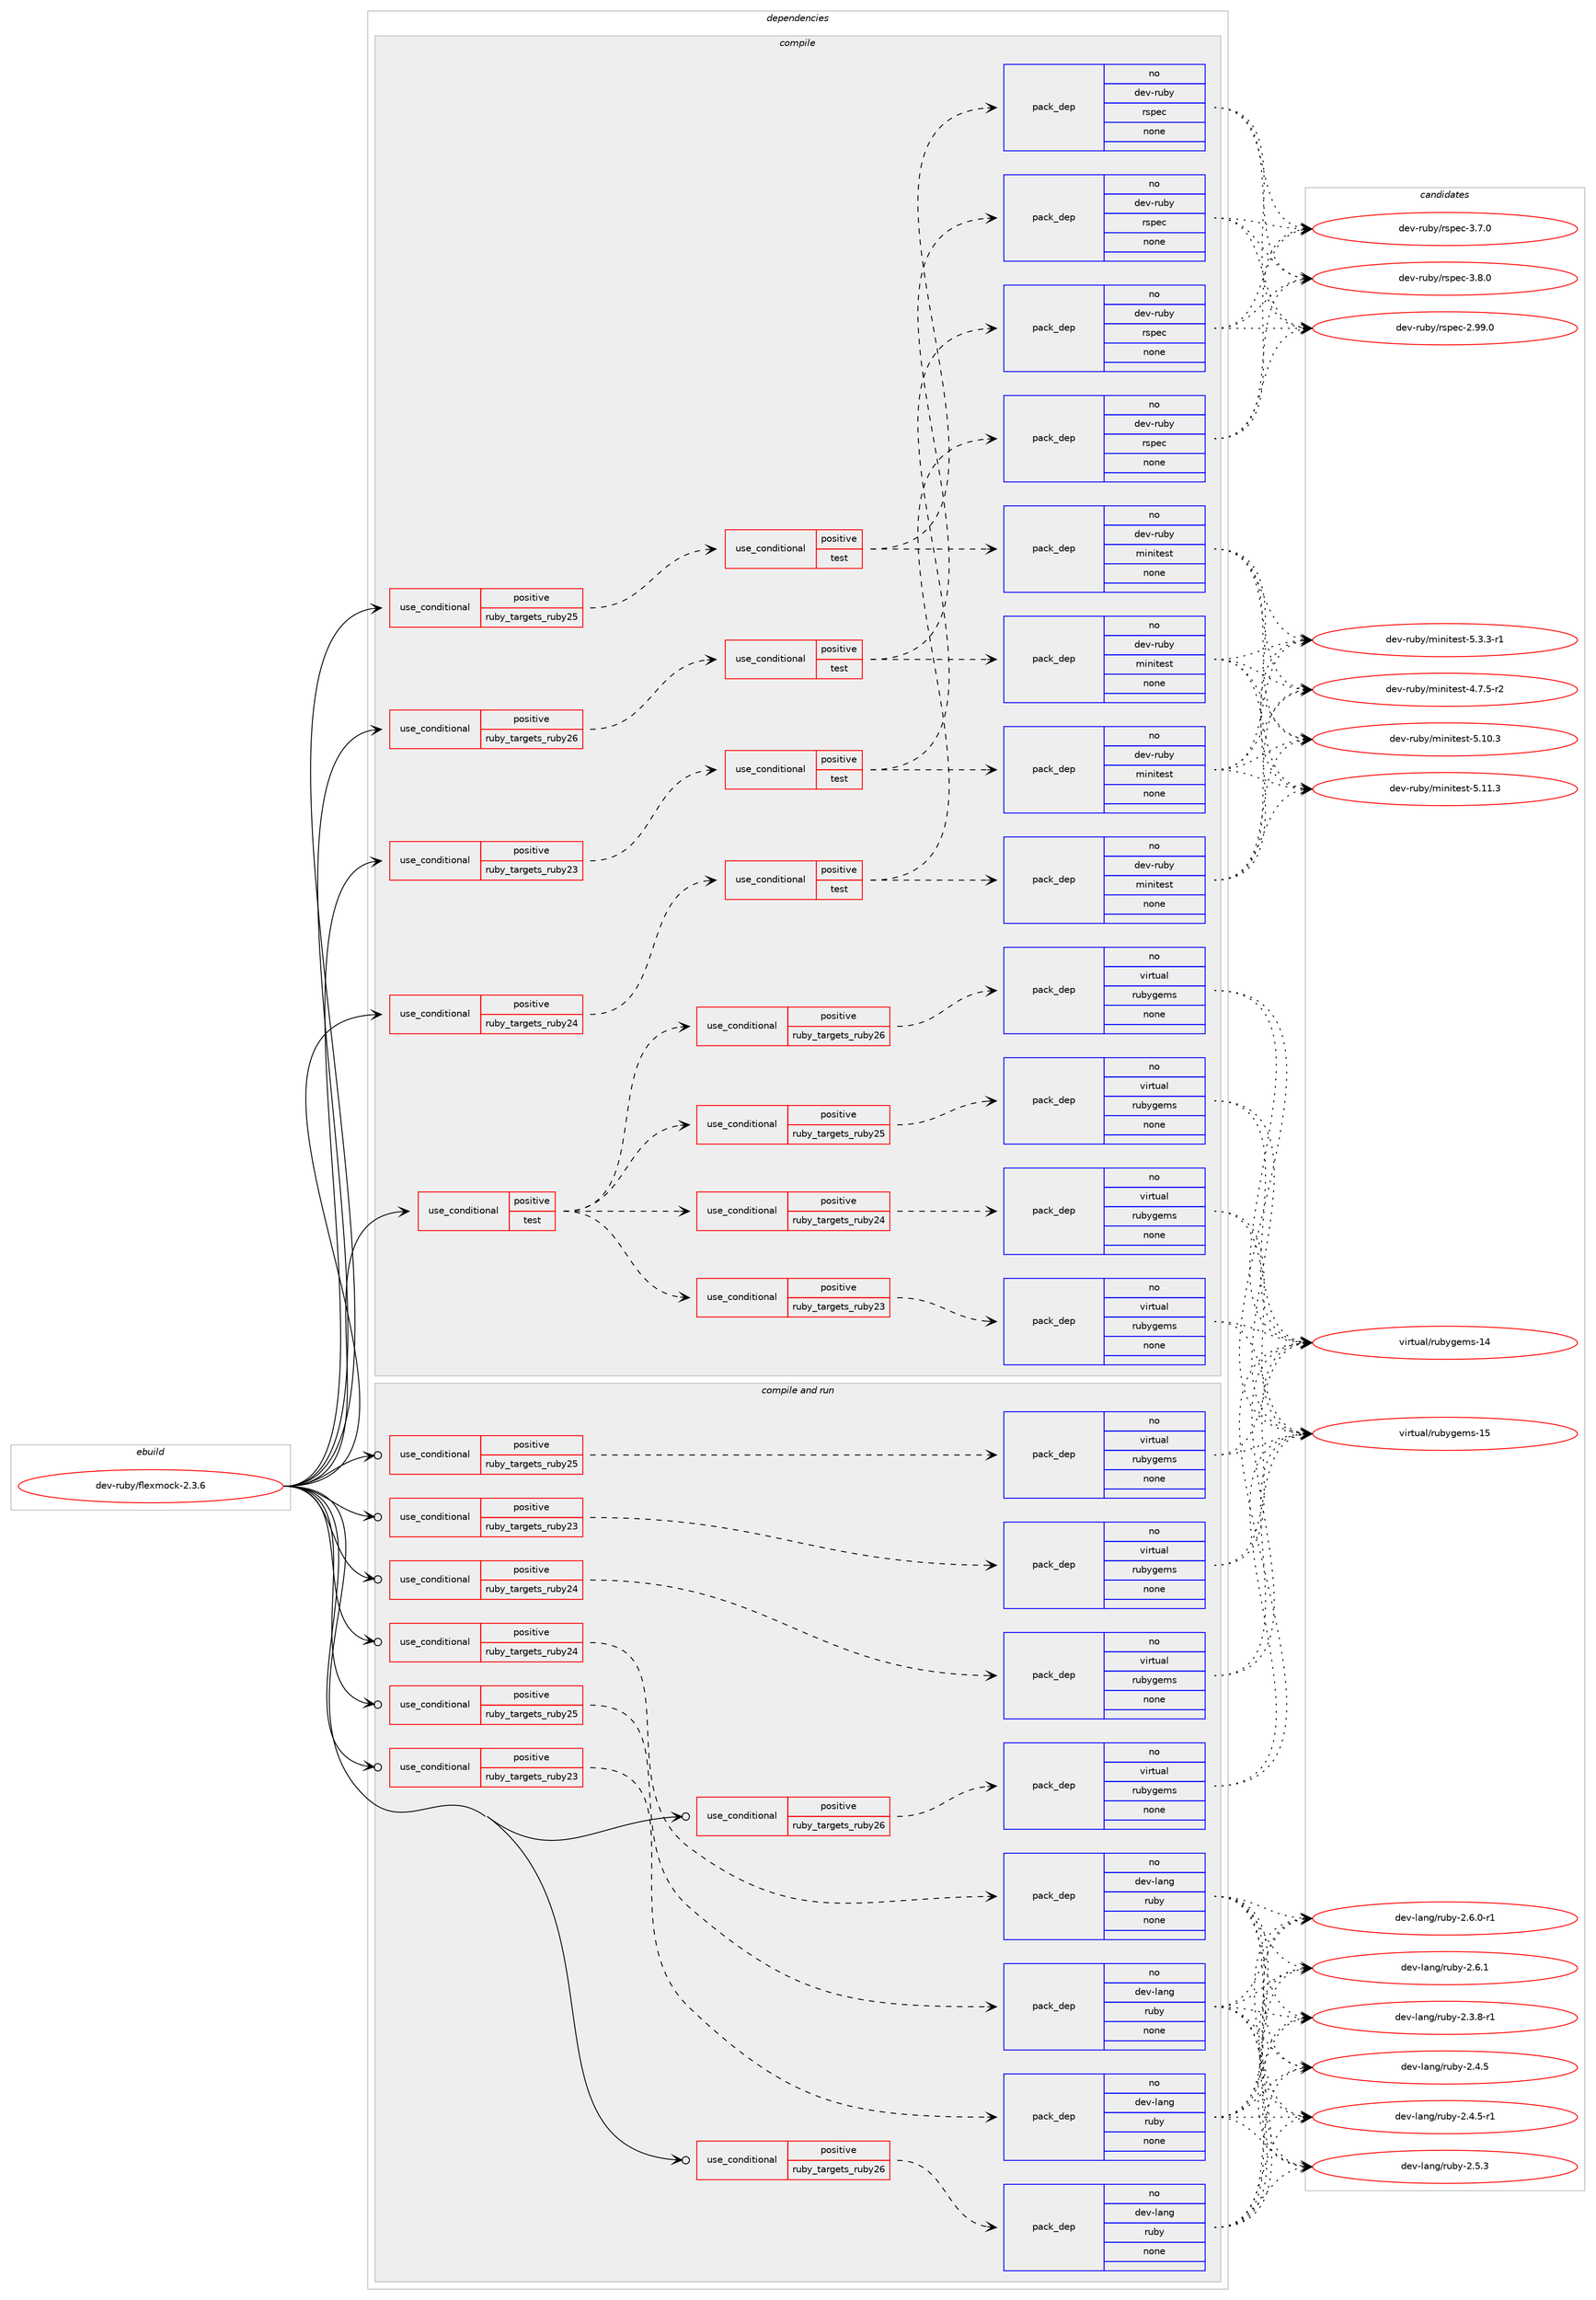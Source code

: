 digraph prolog {

# *************
# Graph options
# *************

newrank=true;
concentrate=true;
compound=true;
graph [rankdir=LR,fontname=Helvetica,fontsize=10,ranksep=1.5];#, ranksep=2.5, nodesep=0.2];
edge  [arrowhead=vee];
node  [fontname=Helvetica,fontsize=10];

# **********
# The ebuild
# **********

subgraph cluster_leftcol {
color=gray;
rank=same;
label=<<i>ebuild</i>>;
id [label="dev-ruby/flexmock-2.3.6", color=red, width=4, href="../dev-ruby/flexmock-2.3.6.svg"];
}

# ****************
# The dependencies
# ****************

subgraph cluster_midcol {
color=gray;
label=<<i>dependencies</i>>;
subgraph cluster_compile {
fillcolor="#eeeeee";
style=filled;
label=<<i>compile</i>>;
subgraph cond400432 {
dependency1494519 [label=<<TABLE BORDER="0" CELLBORDER="1" CELLSPACING="0" CELLPADDING="4"><TR><TD ROWSPAN="3" CELLPADDING="10">use_conditional</TD></TR><TR><TD>positive</TD></TR><TR><TD>ruby_targets_ruby23</TD></TR></TABLE>>, shape=none, color=red];
subgraph cond400433 {
dependency1494520 [label=<<TABLE BORDER="0" CELLBORDER="1" CELLSPACING="0" CELLPADDING="4"><TR><TD ROWSPAN="3" CELLPADDING="10">use_conditional</TD></TR><TR><TD>positive</TD></TR><TR><TD>test</TD></TR></TABLE>>, shape=none, color=red];
subgraph pack1070642 {
dependency1494521 [label=<<TABLE BORDER="0" CELLBORDER="1" CELLSPACING="0" CELLPADDING="4" WIDTH="220"><TR><TD ROWSPAN="6" CELLPADDING="30">pack_dep</TD></TR><TR><TD WIDTH="110">no</TD></TR><TR><TD>dev-ruby</TD></TR><TR><TD>minitest</TD></TR><TR><TD>none</TD></TR><TR><TD></TD></TR></TABLE>>, shape=none, color=blue];
}
dependency1494520:e -> dependency1494521:w [weight=20,style="dashed",arrowhead="vee"];
subgraph pack1070643 {
dependency1494522 [label=<<TABLE BORDER="0" CELLBORDER="1" CELLSPACING="0" CELLPADDING="4" WIDTH="220"><TR><TD ROWSPAN="6" CELLPADDING="30">pack_dep</TD></TR><TR><TD WIDTH="110">no</TD></TR><TR><TD>dev-ruby</TD></TR><TR><TD>rspec</TD></TR><TR><TD>none</TD></TR><TR><TD></TD></TR></TABLE>>, shape=none, color=blue];
}
dependency1494520:e -> dependency1494522:w [weight=20,style="dashed",arrowhead="vee"];
}
dependency1494519:e -> dependency1494520:w [weight=20,style="dashed",arrowhead="vee"];
}
id:e -> dependency1494519:w [weight=20,style="solid",arrowhead="vee"];
subgraph cond400434 {
dependency1494523 [label=<<TABLE BORDER="0" CELLBORDER="1" CELLSPACING="0" CELLPADDING="4"><TR><TD ROWSPAN="3" CELLPADDING="10">use_conditional</TD></TR><TR><TD>positive</TD></TR><TR><TD>ruby_targets_ruby24</TD></TR></TABLE>>, shape=none, color=red];
subgraph cond400435 {
dependency1494524 [label=<<TABLE BORDER="0" CELLBORDER="1" CELLSPACING="0" CELLPADDING="4"><TR><TD ROWSPAN="3" CELLPADDING="10">use_conditional</TD></TR><TR><TD>positive</TD></TR><TR><TD>test</TD></TR></TABLE>>, shape=none, color=red];
subgraph pack1070644 {
dependency1494525 [label=<<TABLE BORDER="0" CELLBORDER="1" CELLSPACING="0" CELLPADDING="4" WIDTH="220"><TR><TD ROWSPAN="6" CELLPADDING="30">pack_dep</TD></TR><TR><TD WIDTH="110">no</TD></TR><TR><TD>dev-ruby</TD></TR><TR><TD>minitest</TD></TR><TR><TD>none</TD></TR><TR><TD></TD></TR></TABLE>>, shape=none, color=blue];
}
dependency1494524:e -> dependency1494525:w [weight=20,style="dashed",arrowhead="vee"];
subgraph pack1070645 {
dependency1494526 [label=<<TABLE BORDER="0" CELLBORDER="1" CELLSPACING="0" CELLPADDING="4" WIDTH="220"><TR><TD ROWSPAN="6" CELLPADDING="30">pack_dep</TD></TR><TR><TD WIDTH="110">no</TD></TR><TR><TD>dev-ruby</TD></TR><TR><TD>rspec</TD></TR><TR><TD>none</TD></TR><TR><TD></TD></TR></TABLE>>, shape=none, color=blue];
}
dependency1494524:e -> dependency1494526:w [weight=20,style="dashed",arrowhead="vee"];
}
dependency1494523:e -> dependency1494524:w [weight=20,style="dashed",arrowhead="vee"];
}
id:e -> dependency1494523:w [weight=20,style="solid",arrowhead="vee"];
subgraph cond400436 {
dependency1494527 [label=<<TABLE BORDER="0" CELLBORDER="1" CELLSPACING="0" CELLPADDING="4"><TR><TD ROWSPAN="3" CELLPADDING="10">use_conditional</TD></TR><TR><TD>positive</TD></TR><TR><TD>ruby_targets_ruby25</TD></TR></TABLE>>, shape=none, color=red];
subgraph cond400437 {
dependency1494528 [label=<<TABLE BORDER="0" CELLBORDER="1" CELLSPACING="0" CELLPADDING="4"><TR><TD ROWSPAN="3" CELLPADDING="10">use_conditional</TD></TR><TR><TD>positive</TD></TR><TR><TD>test</TD></TR></TABLE>>, shape=none, color=red];
subgraph pack1070646 {
dependency1494529 [label=<<TABLE BORDER="0" CELLBORDER="1" CELLSPACING="0" CELLPADDING="4" WIDTH="220"><TR><TD ROWSPAN="6" CELLPADDING="30">pack_dep</TD></TR><TR><TD WIDTH="110">no</TD></TR><TR><TD>dev-ruby</TD></TR><TR><TD>minitest</TD></TR><TR><TD>none</TD></TR><TR><TD></TD></TR></TABLE>>, shape=none, color=blue];
}
dependency1494528:e -> dependency1494529:w [weight=20,style="dashed",arrowhead="vee"];
subgraph pack1070647 {
dependency1494530 [label=<<TABLE BORDER="0" CELLBORDER="1" CELLSPACING="0" CELLPADDING="4" WIDTH="220"><TR><TD ROWSPAN="6" CELLPADDING="30">pack_dep</TD></TR><TR><TD WIDTH="110">no</TD></TR><TR><TD>dev-ruby</TD></TR><TR><TD>rspec</TD></TR><TR><TD>none</TD></TR><TR><TD></TD></TR></TABLE>>, shape=none, color=blue];
}
dependency1494528:e -> dependency1494530:w [weight=20,style="dashed",arrowhead="vee"];
}
dependency1494527:e -> dependency1494528:w [weight=20,style="dashed",arrowhead="vee"];
}
id:e -> dependency1494527:w [weight=20,style="solid",arrowhead="vee"];
subgraph cond400438 {
dependency1494531 [label=<<TABLE BORDER="0" CELLBORDER="1" CELLSPACING="0" CELLPADDING="4"><TR><TD ROWSPAN="3" CELLPADDING="10">use_conditional</TD></TR><TR><TD>positive</TD></TR><TR><TD>ruby_targets_ruby26</TD></TR></TABLE>>, shape=none, color=red];
subgraph cond400439 {
dependency1494532 [label=<<TABLE BORDER="0" CELLBORDER="1" CELLSPACING="0" CELLPADDING="4"><TR><TD ROWSPAN="3" CELLPADDING="10">use_conditional</TD></TR><TR><TD>positive</TD></TR><TR><TD>test</TD></TR></TABLE>>, shape=none, color=red];
subgraph pack1070648 {
dependency1494533 [label=<<TABLE BORDER="0" CELLBORDER="1" CELLSPACING="0" CELLPADDING="4" WIDTH="220"><TR><TD ROWSPAN="6" CELLPADDING="30">pack_dep</TD></TR><TR><TD WIDTH="110">no</TD></TR><TR><TD>dev-ruby</TD></TR><TR><TD>minitest</TD></TR><TR><TD>none</TD></TR><TR><TD></TD></TR></TABLE>>, shape=none, color=blue];
}
dependency1494532:e -> dependency1494533:w [weight=20,style="dashed",arrowhead="vee"];
subgraph pack1070649 {
dependency1494534 [label=<<TABLE BORDER="0" CELLBORDER="1" CELLSPACING="0" CELLPADDING="4" WIDTH="220"><TR><TD ROWSPAN="6" CELLPADDING="30">pack_dep</TD></TR><TR><TD WIDTH="110">no</TD></TR><TR><TD>dev-ruby</TD></TR><TR><TD>rspec</TD></TR><TR><TD>none</TD></TR><TR><TD></TD></TR></TABLE>>, shape=none, color=blue];
}
dependency1494532:e -> dependency1494534:w [weight=20,style="dashed",arrowhead="vee"];
}
dependency1494531:e -> dependency1494532:w [weight=20,style="dashed",arrowhead="vee"];
}
id:e -> dependency1494531:w [weight=20,style="solid",arrowhead="vee"];
subgraph cond400440 {
dependency1494535 [label=<<TABLE BORDER="0" CELLBORDER="1" CELLSPACING="0" CELLPADDING="4"><TR><TD ROWSPAN="3" CELLPADDING="10">use_conditional</TD></TR><TR><TD>positive</TD></TR><TR><TD>test</TD></TR></TABLE>>, shape=none, color=red];
subgraph cond400441 {
dependency1494536 [label=<<TABLE BORDER="0" CELLBORDER="1" CELLSPACING="0" CELLPADDING="4"><TR><TD ROWSPAN="3" CELLPADDING="10">use_conditional</TD></TR><TR><TD>positive</TD></TR><TR><TD>ruby_targets_ruby23</TD></TR></TABLE>>, shape=none, color=red];
subgraph pack1070650 {
dependency1494537 [label=<<TABLE BORDER="0" CELLBORDER="1" CELLSPACING="0" CELLPADDING="4" WIDTH="220"><TR><TD ROWSPAN="6" CELLPADDING="30">pack_dep</TD></TR><TR><TD WIDTH="110">no</TD></TR><TR><TD>virtual</TD></TR><TR><TD>rubygems</TD></TR><TR><TD>none</TD></TR><TR><TD></TD></TR></TABLE>>, shape=none, color=blue];
}
dependency1494536:e -> dependency1494537:w [weight=20,style="dashed",arrowhead="vee"];
}
dependency1494535:e -> dependency1494536:w [weight=20,style="dashed",arrowhead="vee"];
subgraph cond400442 {
dependency1494538 [label=<<TABLE BORDER="0" CELLBORDER="1" CELLSPACING="0" CELLPADDING="4"><TR><TD ROWSPAN="3" CELLPADDING="10">use_conditional</TD></TR><TR><TD>positive</TD></TR><TR><TD>ruby_targets_ruby24</TD></TR></TABLE>>, shape=none, color=red];
subgraph pack1070651 {
dependency1494539 [label=<<TABLE BORDER="0" CELLBORDER="1" CELLSPACING="0" CELLPADDING="4" WIDTH="220"><TR><TD ROWSPAN="6" CELLPADDING="30">pack_dep</TD></TR><TR><TD WIDTH="110">no</TD></TR><TR><TD>virtual</TD></TR><TR><TD>rubygems</TD></TR><TR><TD>none</TD></TR><TR><TD></TD></TR></TABLE>>, shape=none, color=blue];
}
dependency1494538:e -> dependency1494539:w [weight=20,style="dashed",arrowhead="vee"];
}
dependency1494535:e -> dependency1494538:w [weight=20,style="dashed",arrowhead="vee"];
subgraph cond400443 {
dependency1494540 [label=<<TABLE BORDER="0" CELLBORDER="1" CELLSPACING="0" CELLPADDING="4"><TR><TD ROWSPAN="3" CELLPADDING="10">use_conditional</TD></TR><TR><TD>positive</TD></TR><TR><TD>ruby_targets_ruby25</TD></TR></TABLE>>, shape=none, color=red];
subgraph pack1070652 {
dependency1494541 [label=<<TABLE BORDER="0" CELLBORDER="1" CELLSPACING="0" CELLPADDING="4" WIDTH="220"><TR><TD ROWSPAN="6" CELLPADDING="30">pack_dep</TD></TR><TR><TD WIDTH="110">no</TD></TR><TR><TD>virtual</TD></TR><TR><TD>rubygems</TD></TR><TR><TD>none</TD></TR><TR><TD></TD></TR></TABLE>>, shape=none, color=blue];
}
dependency1494540:e -> dependency1494541:w [weight=20,style="dashed",arrowhead="vee"];
}
dependency1494535:e -> dependency1494540:w [weight=20,style="dashed",arrowhead="vee"];
subgraph cond400444 {
dependency1494542 [label=<<TABLE BORDER="0" CELLBORDER="1" CELLSPACING="0" CELLPADDING="4"><TR><TD ROWSPAN="3" CELLPADDING="10">use_conditional</TD></TR><TR><TD>positive</TD></TR><TR><TD>ruby_targets_ruby26</TD></TR></TABLE>>, shape=none, color=red];
subgraph pack1070653 {
dependency1494543 [label=<<TABLE BORDER="0" CELLBORDER="1" CELLSPACING="0" CELLPADDING="4" WIDTH="220"><TR><TD ROWSPAN="6" CELLPADDING="30">pack_dep</TD></TR><TR><TD WIDTH="110">no</TD></TR><TR><TD>virtual</TD></TR><TR><TD>rubygems</TD></TR><TR><TD>none</TD></TR><TR><TD></TD></TR></TABLE>>, shape=none, color=blue];
}
dependency1494542:e -> dependency1494543:w [weight=20,style="dashed",arrowhead="vee"];
}
dependency1494535:e -> dependency1494542:w [weight=20,style="dashed",arrowhead="vee"];
}
id:e -> dependency1494535:w [weight=20,style="solid",arrowhead="vee"];
}
subgraph cluster_compileandrun {
fillcolor="#eeeeee";
style=filled;
label=<<i>compile and run</i>>;
subgraph cond400445 {
dependency1494544 [label=<<TABLE BORDER="0" CELLBORDER="1" CELLSPACING="0" CELLPADDING="4"><TR><TD ROWSPAN="3" CELLPADDING="10">use_conditional</TD></TR><TR><TD>positive</TD></TR><TR><TD>ruby_targets_ruby23</TD></TR></TABLE>>, shape=none, color=red];
subgraph pack1070654 {
dependency1494545 [label=<<TABLE BORDER="0" CELLBORDER="1" CELLSPACING="0" CELLPADDING="4" WIDTH="220"><TR><TD ROWSPAN="6" CELLPADDING="30">pack_dep</TD></TR><TR><TD WIDTH="110">no</TD></TR><TR><TD>dev-lang</TD></TR><TR><TD>ruby</TD></TR><TR><TD>none</TD></TR><TR><TD></TD></TR></TABLE>>, shape=none, color=blue];
}
dependency1494544:e -> dependency1494545:w [weight=20,style="dashed",arrowhead="vee"];
}
id:e -> dependency1494544:w [weight=20,style="solid",arrowhead="odotvee"];
subgraph cond400446 {
dependency1494546 [label=<<TABLE BORDER="0" CELLBORDER="1" CELLSPACING="0" CELLPADDING="4"><TR><TD ROWSPAN="3" CELLPADDING="10">use_conditional</TD></TR><TR><TD>positive</TD></TR><TR><TD>ruby_targets_ruby23</TD></TR></TABLE>>, shape=none, color=red];
subgraph pack1070655 {
dependency1494547 [label=<<TABLE BORDER="0" CELLBORDER="1" CELLSPACING="0" CELLPADDING="4" WIDTH="220"><TR><TD ROWSPAN="6" CELLPADDING="30">pack_dep</TD></TR><TR><TD WIDTH="110">no</TD></TR><TR><TD>virtual</TD></TR><TR><TD>rubygems</TD></TR><TR><TD>none</TD></TR><TR><TD></TD></TR></TABLE>>, shape=none, color=blue];
}
dependency1494546:e -> dependency1494547:w [weight=20,style="dashed",arrowhead="vee"];
}
id:e -> dependency1494546:w [weight=20,style="solid",arrowhead="odotvee"];
subgraph cond400447 {
dependency1494548 [label=<<TABLE BORDER="0" CELLBORDER="1" CELLSPACING="0" CELLPADDING="4"><TR><TD ROWSPAN="3" CELLPADDING="10">use_conditional</TD></TR><TR><TD>positive</TD></TR><TR><TD>ruby_targets_ruby24</TD></TR></TABLE>>, shape=none, color=red];
subgraph pack1070656 {
dependency1494549 [label=<<TABLE BORDER="0" CELLBORDER="1" CELLSPACING="0" CELLPADDING="4" WIDTH="220"><TR><TD ROWSPAN="6" CELLPADDING="30">pack_dep</TD></TR><TR><TD WIDTH="110">no</TD></TR><TR><TD>dev-lang</TD></TR><TR><TD>ruby</TD></TR><TR><TD>none</TD></TR><TR><TD></TD></TR></TABLE>>, shape=none, color=blue];
}
dependency1494548:e -> dependency1494549:w [weight=20,style="dashed",arrowhead="vee"];
}
id:e -> dependency1494548:w [weight=20,style="solid",arrowhead="odotvee"];
subgraph cond400448 {
dependency1494550 [label=<<TABLE BORDER="0" CELLBORDER="1" CELLSPACING="0" CELLPADDING="4"><TR><TD ROWSPAN="3" CELLPADDING="10">use_conditional</TD></TR><TR><TD>positive</TD></TR><TR><TD>ruby_targets_ruby24</TD></TR></TABLE>>, shape=none, color=red];
subgraph pack1070657 {
dependency1494551 [label=<<TABLE BORDER="0" CELLBORDER="1" CELLSPACING="0" CELLPADDING="4" WIDTH="220"><TR><TD ROWSPAN="6" CELLPADDING="30">pack_dep</TD></TR><TR><TD WIDTH="110">no</TD></TR><TR><TD>virtual</TD></TR><TR><TD>rubygems</TD></TR><TR><TD>none</TD></TR><TR><TD></TD></TR></TABLE>>, shape=none, color=blue];
}
dependency1494550:e -> dependency1494551:w [weight=20,style="dashed",arrowhead="vee"];
}
id:e -> dependency1494550:w [weight=20,style="solid",arrowhead="odotvee"];
subgraph cond400449 {
dependency1494552 [label=<<TABLE BORDER="0" CELLBORDER="1" CELLSPACING="0" CELLPADDING="4"><TR><TD ROWSPAN="3" CELLPADDING="10">use_conditional</TD></TR><TR><TD>positive</TD></TR><TR><TD>ruby_targets_ruby25</TD></TR></TABLE>>, shape=none, color=red];
subgraph pack1070658 {
dependency1494553 [label=<<TABLE BORDER="0" CELLBORDER="1" CELLSPACING="0" CELLPADDING="4" WIDTH="220"><TR><TD ROWSPAN="6" CELLPADDING="30">pack_dep</TD></TR><TR><TD WIDTH="110">no</TD></TR><TR><TD>dev-lang</TD></TR><TR><TD>ruby</TD></TR><TR><TD>none</TD></TR><TR><TD></TD></TR></TABLE>>, shape=none, color=blue];
}
dependency1494552:e -> dependency1494553:w [weight=20,style="dashed",arrowhead="vee"];
}
id:e -> dependency1494552:w [weight=20,style="solid",arrowhead="odotvee"];
subgraph cond400450 {
dependency1494554 [label=<<TABLE BORDER="0" CELLBORDER="1" CELLSPACING="0" CELLPADDING="4"><TR><TD ROWSPAN="3" CELLPADDING="10">use_conditional</TD></TR><TR><TD>positive</TD></TR><TR><TD>ruby_targets_ruby25</TD></TR></TABLE>>, shape=none, color=red];
subgraph pack1070659 {
dependency1494555 [label=<<TABLE BORDER="0" CELLBORDER="1" CELLSPACING="0" CELLPADDING="4" WIDTH="220"><TR><TD ROWSPAN="6" CELLPADDING="30">pack_dep</TD></TR><TR><TD WIDTH="110">no</TD></TR><TR><TD>virtual</TD></TR><TR><TD>rubygems</TD></TR><TR><TD>none</TD></TR><TR><TD></TD></TR></TABLE>>, shape=none, color=blue];
}
dependency1494554:e -> dependency1494555:w [weight=20,style="dashed",arrowhead="vee"];
}
id:e -> dependency1494554:w [weight=20,style="solid",arrowhead="odotvee"];
subgraph cond400451 {
dependency1494556 [label=<<TABLE BORDER="0" CELLBORDER="1" CELLSPACING="0" CELLPADDING="4"><TR><TD ROWSPAN="3" CELLPADDING="10">use_conditional</TD></TR><TR><TD>positive</TD></TR><TR><TD>ruby_targets_ruby26</TD></TR></TABLE>>, shape=none, color=red];
subgraph pack1070660 {
dependency1494557 [label=<<TABLE BORDER="0" CELLBORDER="1" CELLSPACING="0" CELLPADDING="4" WIDTH="220"><TR><TD ROWSPAN="6" CELLPADDING="30">pack_dep</TD></TR><TR><TD WIDTH="110">no</TD></TR><TR><TD>dev-lang</TD></TR><TR><TD>ruby</TD></TR><TR><TD>none</TD></TR><TR><TD></TD></TR></TABLE>>, shape=none, color=blue];
}
dependency1494556:e -> dependency1494557:w [weight=20,style="dashed",arrowhead="vee"];
}
id:e -> dependency1494556:w [weight=20,style="solid",arrowhead="odotvee"];
subgraph cond400452 {
dependency1494558 [label=<<TABLE BORDER="0" CELLBORDER="1" CELLSPACING="0" CELLPADDING="4"><TR><TD ROWSPAN="3" CELLPADDING="10">use_conditional</TD></TR><TR><TD>positive</TD></TR><TR><TD>ruby_targets_ruby26</TD></TR></TABLE>>, shape=none, color=red];
subgraph pack1070661 {
dependency1494559 [label=<<TABLE BORDER="0" CELLBORDER="1" CELLSPACING="0" CELLPADDING="4" WIDTH="220"><TR><TD ROWSPAN="6" CELLPADDING="30">pack_dep</TD></TR><TR><TD WIDTH="110">no</TD></TR><TR><TD>virtual</TD></TR><TR><TD>rubygems</TD></TR><TR><TD>none</TD></TR><TR><TD></TD></TR></TABLE>>, shape=none, color=blue];
}
dependency1494558:e -> dependency1494559:w [weight=20,style="dashed",arrowhead="vee"];
}
id:e -> dependency1494558:w [weight=20,style="solid",arrowhead="odotvee"];
}
subgraph cluster_run {
fillcolor="#eeeeee";
style=filled;
label=<<i>run</i>>;
}
}

# **************
# The candidates
# **************

subgraph cluster_choices {
rank=same;
color=gray;
label=<<i>candidates</i>>;

subgraph choice1070642 {
color=black;
nodesep=1;
choice1001011184511411798121471091051101051161011151164552465546534511450 [label="dev-ruby/minitest-4.7.5-r2", color=red, width=4,href="../dev-ruby/minitest-4.7.5-r2.svg"];
choice10010111845114117981214710910511010511610111511645534649484651 [label="dev-ruby/minitest-5.10.3", color=red, width=4,href="../dev-ruby/minitest-5.10.3.svg"];
choice10010111845114117981214710910511010511610111511645534649494651 [label="dev-ruby/minitest-5.11.3", color=red, width=4,href="../dev-ruby/minitest-5.11.3.svg"];
choice1001011184511411798121471091051101051161011151164553465146514511449 [label="dev-ruby/minitest-5.3.3-r1", color=red, width=4,href="../dev-ruby/minitest-5.3.3-r1.svg"];
dependency1494521:e -> choice1001011184511411798121471091051101051161011151164552465546534511450:w [style=dotted,weight="100"];
dependency1494521:e -> choice10010111845114117981214710910511010511610111511645534649484651:w [style=dotted,weight="100"];
dependency1494521:e -> choice10010111845114117981214710910511010511610111511645534649494651:w [style=dotted,weight="100"];
dependency1494521:e -> choice1001011184511411798121471091051101051161011151164553465146514511449:w [style=dotted,weight="100"];
}
subgraph choice1070643 {
color=black;
nodesep=1;
choice1001011184511411798121471141151121019945504657574648 [label="dev-ruby/rspec-2.99.0", color=red, width=4,href="../dev-ruby/rspec-2.99.0.svg"];
choice10010111845114117981214711411511210199455146554648 [label="dev-ruby/rspec-3.7.0", color=red, width=4,href="../dev-ruby/rspec-3.7.0.svg"];
choice10010111845114117981214711411511210199455146564648 [label="dev-ruby/rspec-3.8.0", color=red, width=4,href="../dev-ruby/rspec-3.8.0.svg"];
dependency1494522:e -> choice1001011184511411798121471141151121019945504657574648:w [style=dotted,weight="100"];
dependency1494522:e -> choice10010111845114117981214711411511210199455146554648:w [style=dotted,weight="100"];
dependency1494522:e -> choice10010111845114117981214711411511210199455146564648:w [style=dotted,weight="100"];
}
subgraph choice1070644 {
color=black;
nodesep=1;
choice1001011184511411798121471091051101051161011151164552465546534511450 [label="dev-ruby/minitest-4.7.5-r2", color=red, width=4,href="../dev-ruby/minitest-4.7.5-r2.svg"];
choice10010111845114117981214710910511010511610111511645534649484651 [label="dev-ruby/minitest-5.10.3", color=red, width=4,href="../dev-ruby/minitest-5.10.3.svg"];
choice10010111845114117981214710910511010511610111511645534649494651 [label="dev-ruby/minitest-5.11.3", color=red, width=4,href="../dev-ruby/minitest-5.11.3.svg"];
choice1001011184511411798121471091051101051161011151164553465146514511449 [label="dev-ruby/minitest-5.3.3-r1", color=red, width=4,href="../dev-ruby/minitest-5.3.3-r1.svg"];
dependency1494525:e -> choice1001011184511411798121471091051101051161011151164552465546534511450:w [style=dotted,weight="100"];
dependency1494525:e -> choice10010111845114117981214710910511010511610111511645534649484651:w [style=dotted,weight="100"];
dependency1494525:e -> choice10010111845114117981214710910511010511610111511645534649494651:w [style=dotted,weight="100"];
dependency1494525:e -> choice1001011184511411798121471091051101051161011151164553465146514511449:w [style=dotted,weight="100"];
}
subgraph choice1070645 {
color=black;
nodesep=1;
choice1001011184511411798121471141151121019945504657574648 [label="dev-ruby/rspec-2.99.0", color=red, width=4,href="../dev-ruby/rspec-2.99.0.svg"];
choice10010111845114117981214711411511210199455146554648 [label="dev-ruby/rspec-3.7.0", color=red, width=4,href="../dev-ruby/rspec-3.7.0.svg"];
choice10010111845114117981214711411511210199455146564648 [label="dev-ruby/rspec-3.8.0", color=red, width=4,href="../dev-ruby/rspec-3.8.0.svg"];
dependency1494526:e -> choice1001011184511411798121471141151121019945504657574648:w [style=dotted,weight="100"];
dependency1494526:e -> choice10010111845114117981214711411511210199455146554648:w [style=dotted,weight="100"];
dependency1494526:e -> choice10010111845114117981214711411511210199455146564648:w [style=dotted,weight="100"];
}
subgraph choice1070646 {
color=black;
nodesep=1;
choice1001011184511411798121471091051101051161011151164552465546534511450 [label="dev-ruby/minitest-4.7.5-r2", color=red, width=4,href="../dev-ruby/minitest-4.7.5-r2.svg"];
choice10010111845114117981214710910511010511610111511645534649484651 [label="dev-ruby/minitest-5.10.3", color=red, width=4,href="../dev-ruby/minitest-5.10.3.svg"];
choice10010111845114117981214710910511010511610111511645534649494651 [label="dev-ruby/minitest-5.11.3", color=red, width=4,href="../dev-ruby/minitest-5.11.3.svg"];
choice1001011184511411798121471091051101051161011151164553465146514511449 [label="dev-ruby/minitest-5.3.3-r1", color=red, width=4,href="../dev-ruby/minitest-5.3.3-r1.svg"];
dependency1494529:e -> choice1001011184511411798121471091051101051161011151164552465546534511450:w [style=dotted,weight="100"];
dependency1494529:e -> choice10010111845114117981214710910511010511610111511645534649484651:w [style=dotted,weight="100"];
dependency1494529:e -> choice10010111845114117981214710910511010511610111511645534649494651:w [style=dotted,weight="100"];
dependency1494529:e -> choice1001011184511411798121471091051101051161011151164553465146514511449:w [style=dotted,weight="100"];
}
subgraph choice1070647 {
color=black;
nodesep=1;
choice1001011184511411798121471141151121019945504657574648 [label="dev-ruby/rspec-2.99.0", color=red, width=4,href="../dev-ruby/rspec-2.99.0.svg"];
choice10010111845114117981214711411511210199455146554648 [label="dev-ruby/rspec-3.7.0", color=red, width=4,href="../dev-ruby/rspec-3.7.0.svg"];
choice10010111845114117981214711411511210199455146564648 [label="dev-ruby/rspec-3.8.0", color=red, width=4,href="../dev-ruby/rspec-3.8.0.svg"];
dependency1494530:e -> choice1001011184511411798121471141151121019945504657574648:w [style=dotted,weight="100"];
dependency1494530:e -> choice10010111845114117981214711411511210199455146554648:w [style=dotted,weight="100"];
dependency1494530:e -> choice10010111845114117981214711411511210199455146564648:w [style=dotted,weight="100"];
}
subgraph choice1070648 {
color=black;
nodesep=1;
choice1001011184511411798121471091051101051161011151164552465546534511450 [label="dev-ruby/minitest-4.7.5-r2", color=red, width=4,href="../dev-ruby/minitest-4.7.5-r2.svg"];
choice10010111845114117981214710910511010511610111511645534649484651 [label="dev-ruby/minitest-5.10.3", color=red, width=4,href="../dev-ruby/minitest-5.10.3.svg"];
choice10010111845114117981214710910511010511610111511645534649494651 [label="dev-ruby/minitest-5.11.3", color=red, width=4,href="../dev-ruby/minitest-5.11.3.svg"];
choice1001011184511411798121471091051101051161011151164553465146514511449 [label="dev-ruby/minitest-5.3.3-r1", color=red, width=4,href="../dev-ruby/minitest-5.3.3-r1.svg"];
dependency1494533:e -> choice1001011184511411798121471091051101051161011151164552465546534511450:w [style=dotted,weight="100"];
dependency1494533:e -> choice10010111845114117981214710910511010511610111511645534649484651:w [style=dotted,weight="100"];
dependency1494533:e -> choice10010111845114117981214710910511010511610111511645534649494651:w [style=dotted,weight="100"];
dependency1494533:e -> choice1001011184511411798121471091051101051161011151164553465146514511449:w [style=dotted,weight="100"];
}
subgraph choice1070649 {
color=black;
nodesep=1;
choice1001011184511411798121471141151121019945504657574648 [label="dev-ruby/rspec-2.99.0", color=red, width=4,href="../dev-ruby/rspec-2.99.0.svg"];
choice10010111845114117981214711411511210199455146554648 [label="dev-ruby/rspec-3.7.0", color=red, width=4,href="../dev-ruby/rspec-3.7.0.svg"];
choice10010111845114117981214711411511210199455146564648 [label="dev-ruby/rspec-3.8.0", color=red, width=4,href="../dev-ruby/rspec-3.8.0.svg"];
dependency1494534:e -> choice1001011184511411798121471141151121019945504657574648:w [style=dotted,weight="100"];
dependency1494534:e -> choice10010111845114117981214711411511210199455146554648:w [style=dotted,weight="100"];
dependency1494534:e -> choice10010111845114117981214711411511210199455146564648:w [style=dotted,weight="100"];
}
subgraph choice1070650 {
color=black;
nodesep=1;
choice118105114116117971084711411798121103101109115454952 [label="virtual/rubygems-14", color=red, width=4,href="../virtual/rubygems-14.svg"];
choice118105114116117971084711411798121103101109115454953 [label="virtual/rubygems-15", color=red, width=4,href="../virtual/rubygems-15.svg"];
dependency1494537:e -> choice118105114116117971084711411798121103101109115454952:w [style=dotted,weight="100"];
dependency1494537:e -> choice118105114116117971084711411798121103101109115454953:w [style=dotted,weight="100"];
}
subgraph choice1070651 {
color=black;
nodesep=1;
choice118105114116117971084711411798121103101109115454952 [label="virtual/rubygems-14", color=red, width=4,href="../virtual/rubygems-14.svg"];
choice118105114116117971084711411798121103101109115454953 [label="virtual/rubygems-15", color=red, width=4,href="../virtual/rubygems-15.svg"];
dependency1494539:e -> choice118105114116117971084711411798121103101109115454952:w [style=dotted,weight="100"];
dependency1494539:e -> choice118105114116117971084711411798121103101109115454953:w [style=dotted,weight="100"];
}
subgraph choice1070652 {
color=black;
nodesep=1;
choice118105114116117971084711411798121103101109115454952 [label="virtual/rubygems-14", color=red, width=4,href="../virtual/rubygems-14.svg"];
choice118105114116117971084711411798121103101109115454953 [label="virtual/rubygems-15", color=red, width=4,href="../virtual/rubygems-15.svg"];
dependency1494541:e -> choice118105114116117971084711411798121103101109115454952:w [style=dotted,weight="100"];
dependency1494541:e -> choice118105114116117971084711411798121103101109115454953:w [style=dotted,weight="100"];
}
subgraph choice1070653 {
color=black;
nodesep=1;
choice118105114116117971084711411798121103101109115454952 [label="virtual/rubygems-14", color=red, width=4,href="../virtual/rubygems-14.svg"];
choice118105114116117971084711411798121103101109115454953 [label="virtual/rubygems-15", color=red, width=4,href="../virtual/rubygems-15.svg"];
dependency1494543:e -> choice118105114116117971084711411798121103101109115454952:w [style=dotted,weight="100"];
dependency1494543:e -> choice118105114116117971084711411798121103101109115454953:w [style=dotted,weight="100"];
}
subgraph choice1070654 {
color=black;
nodesep=1;
choice100101118451089711010347114117981214550465146564511449 [label="dev-lang/ruby-2.3.8-r1", color=red, width=4,href="../dev-lang/ruby-2.3.8-r1.svg"];
choice10010111845108971101034711411798121455046524653 [label="dev-lang/ruby-2.4.5", color=red, width=4,href="../dev-lang/ruby-2.4.5.svg"];
choice100101118451089711010347114117981214550465246534511449 [label="dev-lang/ruby-2.4.5-r1", color=red, width=4,href="../dev-lang/ruby-2.4.5-r1.svg"];
choice10010111845108971101034711411798121455046534651 [label="dev-lang/ruby-2.5.3", color=red, width=4,href="../dev-lang/ruby-2.5.3.svg"];
choice100101118451089711010347114117981214550465446484511449 [label="dev-lang/ruby-2.6.0-r1", color=red, width=4,href="../dev-lang/ruby-2.6.0-r1.svg"];
choice10010111845108971101034711411798121455046544649 [label="dev-lang/ruby-2.6.1", color=red, width=4,href="../dev-lang/ruby-2.6.1.svg"];
dependency1494545:e -> choice100101118451089711010347114117981214550465146564511449:w [style=dotted,weight="100"];
dependency1494545:e -> choice10010111845108971101034711411798121455046524653:w [style=dotted,weight="100"];
dependency1494545:e -> choice100101118451089711010347114117981214550465246534511449:w [style=dotted,weight="100"];
dependency1494545:e -> choice10010111845108971101034711411798121455046534651:w [style=dotted,weight="100"];
dependency1494545:e -> choice100101118451089711010347114117981214550465446484511449:w [style=dotted,weight="100"];
dependency1494545:e -> choice10010111845108971101034711411798121455046544649:w [style=dotted,weight="100"];
}
subgraph choice1070655 {
color=black;
nodesep=1;
choice118105114116117971084711411798121103101109115454952 [label="virtual/rubygems-14", color=red, width=4,href="../virtual/rubygems-14.svg"];
choice118105114116117971084711411798121103101109115454953 [label="virtual/rubygems-15", color=red, width=4,href="../virtual/rubygems-15.svg"];
dependency1494547:e -> choice118105114116117971084711411798121103101109115454952:w [style=dotted,weight="100"];
dependency1494547:e -> choice118105114116117971084711411798121103101109115454953:w [style=dotted,weight="100"];
}
subgraph choice1070656 {
color=black;
nodesep=1;
choice100101118451089711010347114117981214550465146564511449 [label="dev-lang/ruby-2.3.8-r1", color=red, width=4,href="../dev-lang/ruby-2.3.8-r1.svg"];
choice10010111845108971101034711411798121455046524653 [label="dev-lang/ruby-2.4.5", color=red, width=4,href="../dev-lang/ruby-2.4.5.svg"];
choice100101118451089711010347114117981214550465246534511449 [label="dev-lang/ruby-2.4.5-r1", color=red, width=4,href="../dev-lang/ruby-2.4.5-r1.svg"];
choice10010111845108971101034711411798121455046534651 [label="dev-lang/ruby-2.5.3", color=red, width=4,href="../dev-lang/ruby-2.5.3.svg"];
choice100101118451089711010347114117981214550465446484511449 [label="dev-lang/ruby-2.6.0-r1", color=red, width=4,href="../dev-lang/ruby-2.6.0-r1.svg"];
choice10010111845108971101034711411798121455046544649 [label="dev-lang/ruby-2.6.1", color=red, width=4,href="../dev-lang/ruby-2.6.1.svg"];
dependency1494549:e -> choice100101118451089711010347114117981214550465146564511449:w [style=dotted,weight="100"];
dependency1494549:e -> choice10010111845108971101034711411798121455046524653:w [style=dotted,weight="100"];
dependency1494549:e -> choice100101118451089711010347114117981214550465246534511449:w [style=dotted,weight="100"];
dependency1494549:e -> choice10010111845108971101034711411798121455046534651:w [style=dotted,weight="100"];
dependency1494549:e -> choice100101118451089711010347114117981214550465446484511449:w [style=dotted,weight="100"];
dependency1494549:e -> choice10010111845108971101034711411798121455046544649:w [style=dotted,weight="100"];
}
subgraph choice1070657 {
color=black;
nodesep=1;
choice118105114116117971084711411798121103101109115454952 [label="virtual/rubygems-14", color=red, width=4,href="../virtual/rubygems-14.svg"];
choice118105114116117971084711411798121103101109115454953 [label="virtual/rubygems-15", color=red, width=4,href="../virtual/rubygems-15.svg"];
dependency1494551:e -> choice118105114116117971084711411798121103101109115454952:w [style=dotted,weight="100"];
dependency1494551:e -> choice118105114116117971084711411798121103101109115454953:w [style=dotted,weight="100"];
}
subgraph choice1070658 {
color=black;
nodesep=1;
choice100101118451089711010347114117981214550465146564511449 [label="dev-lang/ruby-2.3.8-r1", color=red, width=4,href="../dev-lang/ruby-2.3.8-r1.svg"];
choice10010111845108971101034711411798121455046524653 [label="dev-lang/ruby-2.4.5", color=red, width=4,href="../dev-lang/ruby-2.4.5.svg"];
choice100101118451089711010347114117981214550465246534511449 [label="dev-lang/ruby-2.4.5-r1", color=red, width=4,href="../dev-lang/ruby-2.4.5-r1.svg"];
choice10010111845108971101034711411798121455046534651 [label="dev-lang/ruby-2.5.3", color=red, width=4,href="../dev-lang/ruby-2.5.3.svg"];
choice100101118451089711010347114117981214550465446484511449 [label="dev-lang/ruby-2.6.0-r1", color=red, width=4,href="../dev-lang/ruby-2.6.0-r1.svg"];
choice10010111845108971101034711411798121455046544649 [label="dev-lang/ruby-2.6.1", color=red, width=4,href="../dev-lang/ruby-2.6.1.svg"];
dependency1494553:e -> choice100101118451089711010347114117981214550465146564511449:w [style=dotted,weight="100"];
dependency1494553:e -> choice10010111845108971101034711411798121455046524653:w [style=dotted,weight="100"];
dependency1494553:e -> choice100101118451089711010347114117981214550465246534511449:w [style=dotted,weight="100"];
dependency1494553:e -> choice10010111845108971101034711411798121455046534651:w [style=dotted,weight="100"];
dependency1494553:e -> choice100101118451089711010347114117981214550465446484511449:w [style=dotted,weight="100"];
dependency1494553:e -> choice10010111845108971101034711411798121455046544649:w [style=dotted,weight="100"];
}
subgraph choice1070659 {
color=black;
nodesep=1;
choice118105114116117971084711411798121103101109115454952 [label="virtual/rubygems-14", color=red, width=4,href="../virtual/rubygems-14.svg"];
choice118105114116117971084711411798121103101109115454953 [label="virtual/rubygems-15", color=red, width=4,href="../virtual/rubygems-15.svg"];
dependency1494555:e -> choice118105114116117971084711411798121103101109115454952:w [style=dotted,weight="100"];
dependency1494555:e -> choice118105114116117971084711411798121103101109115454953:w [style=dotted,weight="100"];
}
subgraph choice1070660 {
color=black;
nodesep=1;
choice100101118451089711010347114117981214550465146564511449 [label="dev-lang/ruby-2.3.8-r1", color=red, width=4,href="../dev-lang/ruby-2.3.8-r1.svg"];
choice10010111845108971101034711411798121455046524653 [label="dev-lang/ruby-2.4.5", color=red, width=4,href="../dev-lang/ruby-2.4.5.svg"];
choice100101118451089711010347114117981214550465246534511449 [label="dev-lang/ruby-2.4.5-r1", color=red, width=4,href="../dev-lang/ruby-2.4.5-r1.svg"];
choice10010111845108971101034711411798121455046534651 [label="dev-lang/ruby-2.5.3", color=red, width=4,href="../dev-lang/ruby-2.5.3.svg"];
choice100101118451089711010347114117981214550465446484511449 [label="dev-lang/ruby-2.6.0-r1", color=red, width=4,href="../dev-lang/ruby-2.6.0-r1.svg"];
choice10010111845108971101034711411798121455046544649 [label="dev-lang/ruby-2.6.1", color=red, width=4,href="../dev-lang/ruby-2.6.1.svg"];
dependency1494557:e -> choice100101118451089711010347114117981214550465146564511449:w [style=dotted,weight="100"];
dependency1494557:e -> choice10010111845108971101034711411798121455046524653:w [style=dotted,weight="100"];
dependency1494557:e -> choice100101118451089711010347114117981214550465246534511449:w [style=dotted,weight="100"];
dependency1494557:e -> choice10010111845108971101034711411798121455046534651:w [style=dotted,weight="100"];
dependency1494557:e -> choice100101118451089711010347114117981214550465446484511449:w [style=dotted,weight="100"];
dependency1494557:e -> choice10010111845108971101034711411798121455046544649:w [style=dotted,weight="100"];
}
subgraph choice1070661 {
color=black;
nodesep=1;
choice118105114116117971084711411798121103101109115454952 [label="virtual/rubygems-14", color=red, width=4,href="../virtual/rubygems-14.svg"];
choice118105114116117971084711411798121103101109115454953 [label="virtual/rubygems-15", color=red, width=4,href="../virtual/rubygems-15.svg"];
dependency1494559:e -> choice118105114116117971084711411798121103101109115454952:w [style=dotted,weight="100"];
dependency1494559:e -> choice118105114116117971084711411798121103101109115454953:w [style=dotted,weight="100"];
}
}

}
